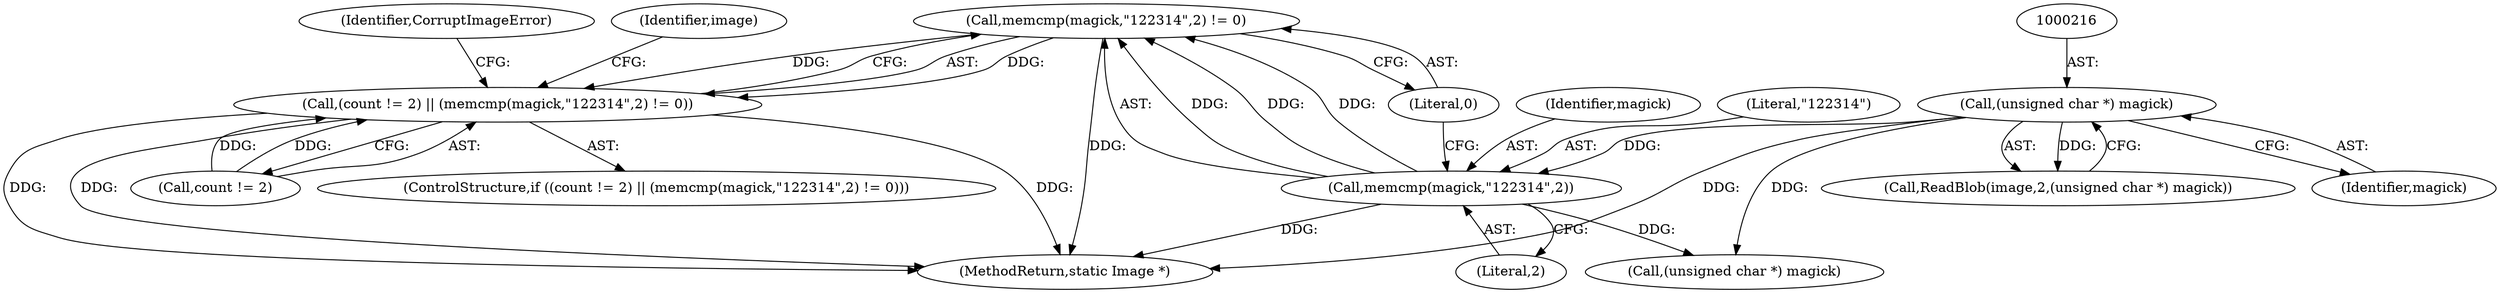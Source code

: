 digraph "0_ImageMagick_1c358ffe0049f768dd49a8a889c1cbf99ac9849b@API" {
"1000223" [label="(Call,memcmp(magick,\"\122\314\",2) != 0)"];
"1000224" [label="(Call,memcmp(magick,\"\122\314\",2))"];
"1000215" [label="(Call,(unsigned char *) magick)"];
"1000219" [label="(Call,(count != 2) || (memcmp(magick,\"\122\314\",2) != 0))"];
"1000224" [label="(Call,memcmp(magick,\"\122\314\",2))"];
"1000223" [label="(Call,memcmp(magick,\"\122\314\",2) != 0)"];
"1000225" [label="(Identifier,magick)"];
"1000218" [label="(ControlStructure,if ((count != 2) || (memcmp(magick,\"\122\314\",2) != 0)))"];
"1001905" [label="(Call,(unsigned char *) magick)"];
"1000228" [label="(Literal,0)"];
"1000212" [label="(Call,ReadBlob(image,2,(unsigned char *) magick))"];
"1000227" [label="(Literal,2)"];
"1000230" [label="(Identifier,CorruptImageError)"];
"1000237" [label="(Identifier,image)"];
"1000219" [label="(Call,(count != 2) || (memcmp(magick,\"\122\314\",2) != 0))"];
"1000220" [label="(Call,count != 2)"];
"1001975" [label="(MethodReturn,static Image *)"];
"1000215" [label="(Call,(unsigned char *) magick)"];
"1000226" [label="(Literal,\"\122\314\")"];
"1000217" [label="(Identifier,magick)"];
"1000223" -> "1000219"  [label="AST: "];
"1000223" -> "1000228"  [label="CFG: "];
"1000224" -> "1000223"  [label="AST: "];
"1000228" -> "1000223"  [label="AST: "];
"1000219" -> "1000223"  [label="CFG: "];
"1000223" -> "1001975"  [label="DDG: "];
"1000223" -> "1000219"  [label="DDG: "];
"1000223" -> "1000219"  [label="DDG: "];
"1000224" -> "1000223"  [label="DDG: "];
"1000224" -> "1000223"  [label="DDG: "];
"1000224" -> "1000223"  [label="DDG: "];
"1000224" -> "1000227"  [label="CFG: "];
"1000225" -> "1000224"  [label="AST: "];
"1000226" -> "1000224"  [label="AST: "];
"1000227" -> "1000224"  [label="AST: "];
"1000228" -> "1000224"  [label="CFG: "];
"1000224" -> "1001975"  [label="DDG: "];
"1000215" -> "1000224"  [label="DDG: "];
"1000224" -> "1001905"  [label="DDG: "];
"1000215" -> "1000212"  [label="AST: "];
"1000215" -> "1000217"  [label="CFG: "];
"1000216" -> "1000215"  [label="AST: "];
"1000217" -> "1000215"  [label="AST: "];
"1000212" -> "1000215"  [label="CFG: "];
"1000215" -> "1001975"  [label="DDG: "];
"1000215" -> "1000212"  [label="DDG: "];
"1000215" -> "1001905"  [label="DDG: "];
"1000219" -> "1000218"  [label="AST: "];
"1000219" -> "1000220"  [label="CFG: "];
"1000220" -> "1000219"  [label="AST: "];
"1000230" -> "1000219"  [label="CFG: "];
"1000237" -> "1000219"  [label="CFG: "];
"1000219" -> "1001975"  [label="DDG: "];
"1000219" -> "1001975"  [label="DDG: "];
"1000219" -> "1001975"  [label="DDG: "];
"1000220" -> "1000219"  [label="DDG: "];
"1000220" -> "1000219"  [label="DDG: "];
}
